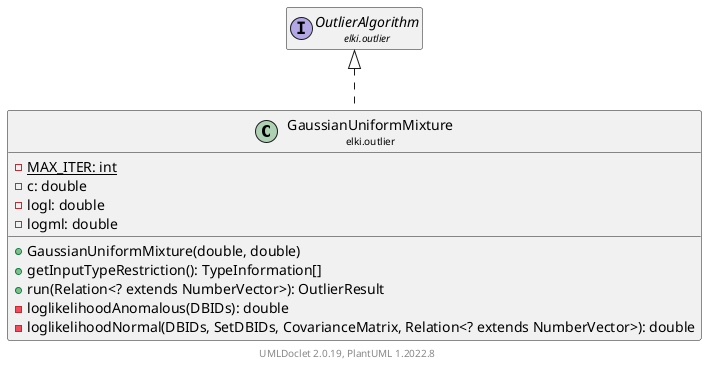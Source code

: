 @startuml
    remove .*\.(Instance|Par|Parameterizer|Factory)$
    set namespaceSeparator none
    hide empty fields
    hide empty methods

    class "<size:14>GaussianUniformMixture\n<size:10>elki.outlier" as elki.outlier.GaussianUniformMixture [[GaussianUniformMixture.html]] {
        {static} -MAX_ITER: int
        -c: double
        -logl: double
        -logml: double
        +GaussianUniformMixture(double, double)
        +getInputTypeRestriction(): TypeInformation[]
        +run(Relation<? extends NumberVector>): OutlierResult
        -loglikelihoodAnomalous(DBIDs): double
        -loglikelihoodNormal(DBIDs, SetDBIDs, CovarianceMatrix, Relation<? extends NumberVector>): double
    }

    interface "<size:14>OutlierAlgorithm\n<size:10>elki.outlier" as elki.outlier.OutlierAlgorithm [[OutlierAlgorithm.html]]
    class "<size:14>GaussianUniformMixture.Par\n<size:10>elki.outlier" as elki.outlier.GaussianUniformMixture.Par [[GaussianUniformMixture.Par.html]]

    elki.outlier.OutlierAlgorithm <|.. elki.outlier.GaussianUniformMixture
    elki.outlier.GaussianUniformMixture +-- elki.outlier.GaussianUniformMixture.Par

    center footer UMLDoclet 2.0.19, PlantUML 1.2022.8
@enduml
